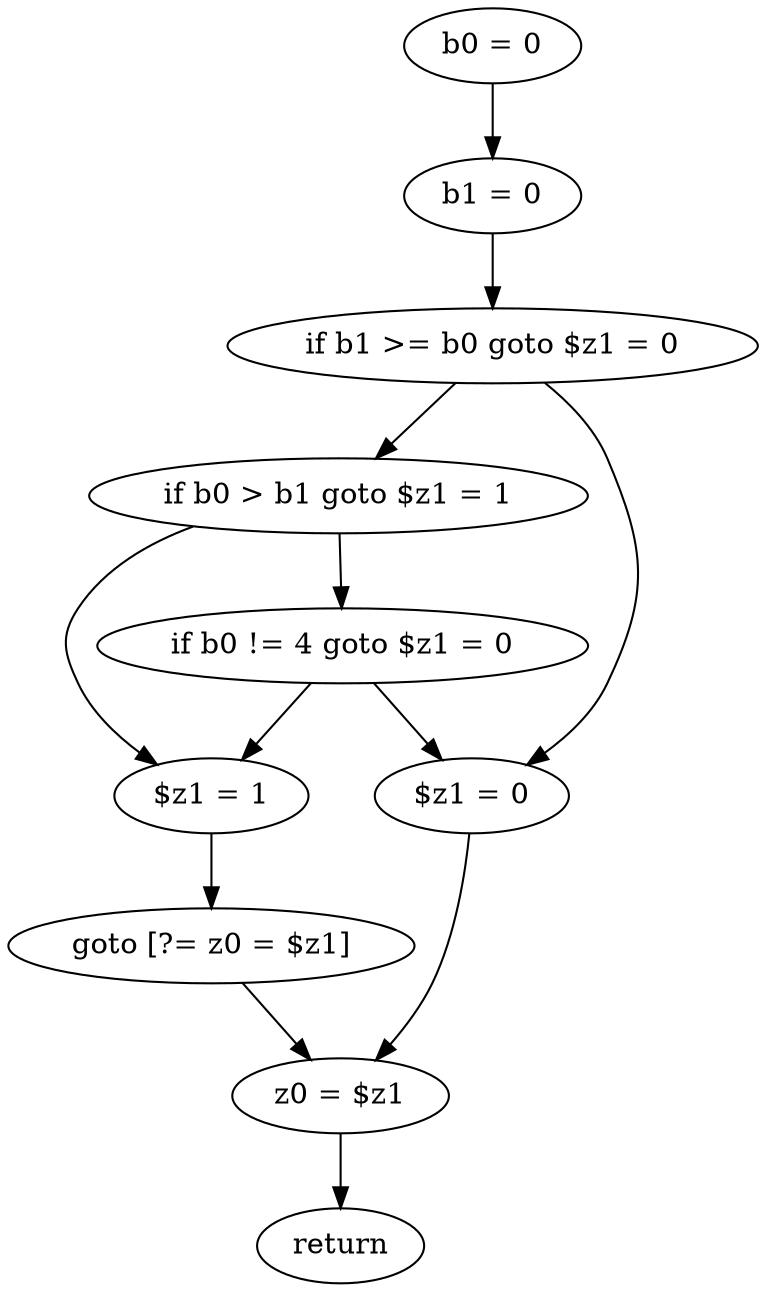 digraph "unitGraph" {
    "b0 = 0"
    "b1 = 0"
    "if b1 >= b0 goto $z1 = 0"
    "if b0 > b1 goto $z1 = 1"
    "if b0 != 4 goto $z1 = 0"
    "$z1 = 1"
    "goto [?= z0 = $z1]"
    "$z1 = 0"
    "z0 = $z1"
    "return"
    "b0 = 0"->"b1 = 0";
    "b1 = 0"->"if b1 >= b0 goto $z1 = 0";
    "if b1 >= b0 goto $z1 = 0"->"if b0 > b1 goto $z1 = 1";
    "if b1 >= b0 goto $z1 = 0"->"$z1 = 0";
    "if b0 > b1 goto $z1 = 1"->"if b0 != 4 goto $z1 = 0";
    "if b0 > b1 goto $z1 = 1"->"$z1 = 1";
    "if b0 != 4 goto $z1 = 0"->"$z1 = 1";
    "if b0 != 4 goto $z1 = 0"->"$z1 = 0";
    "$z1 = 1"->"goto [?= z0 = $z1]";
    "goto [?= z0 = $z1]"->"z0 = $z1";
    "$z1 = 0"->"z0 = $z1";
    "z0 = $z1"->"return";
}
